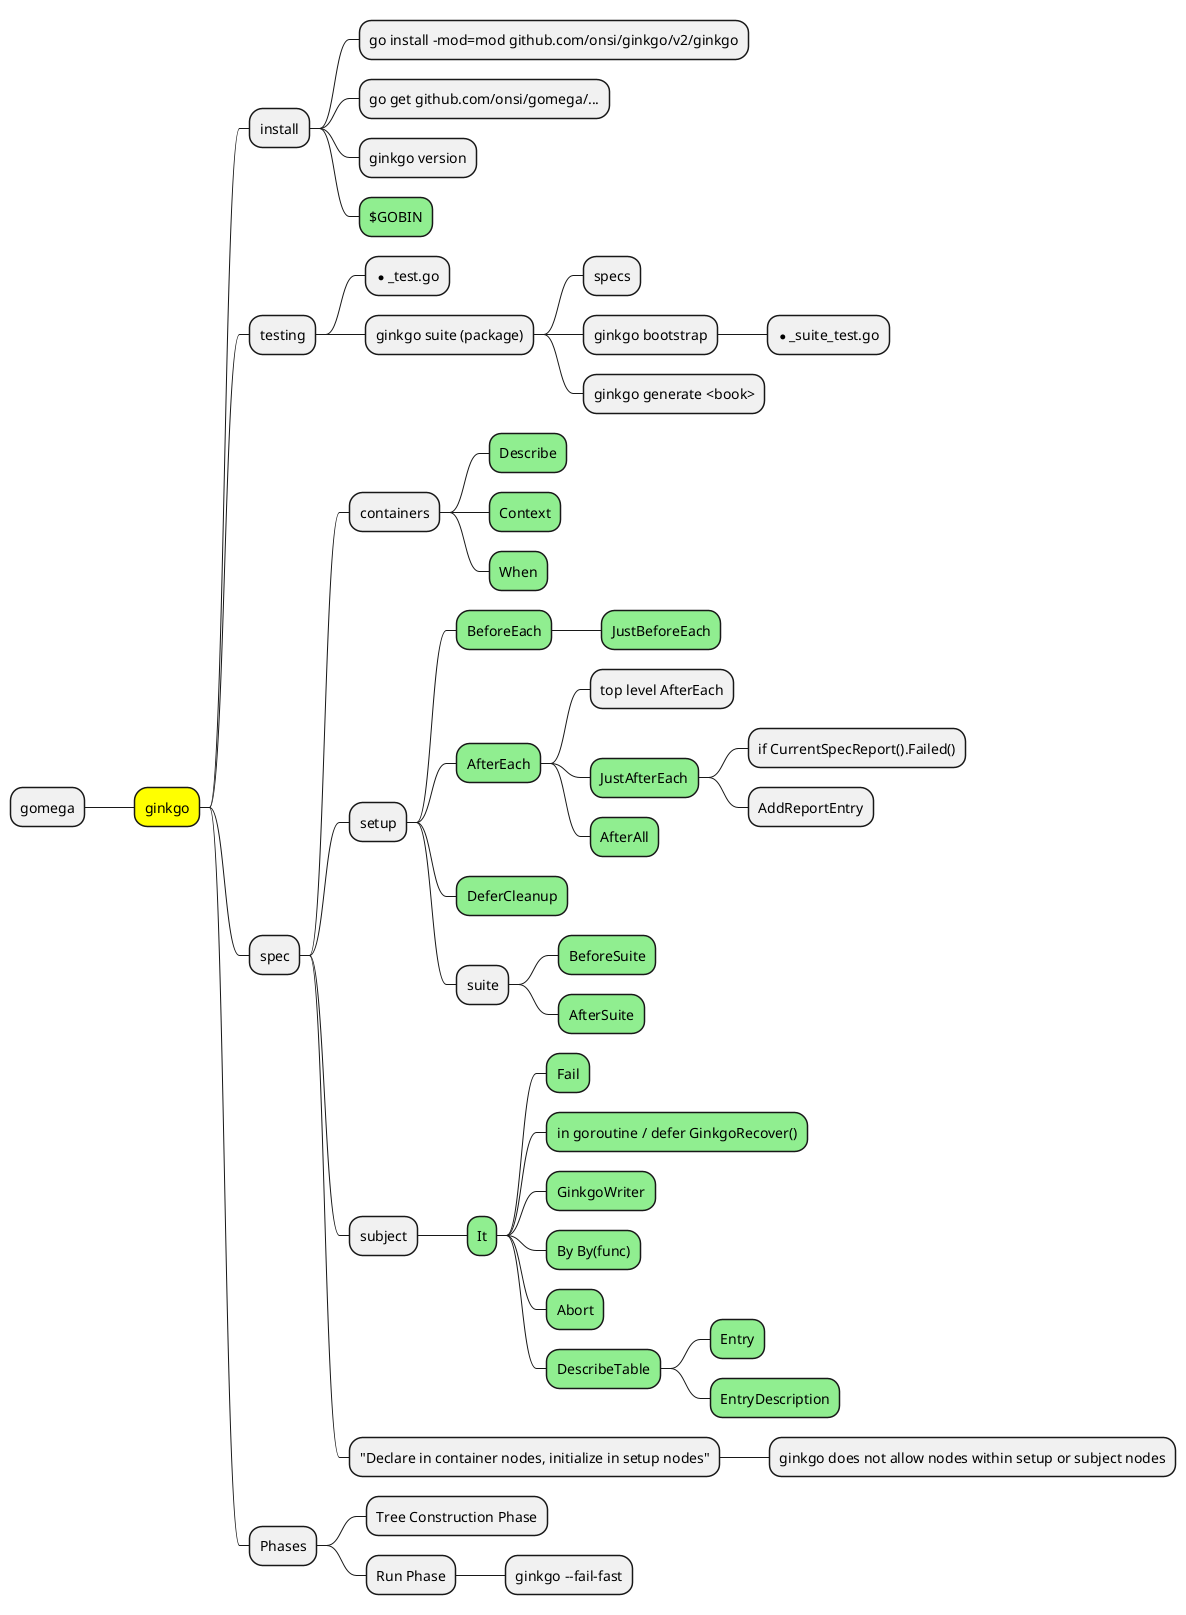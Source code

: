 @startmindmap
+[#Yellow] ginkgo
-- gomega
++ install
+++ go install -mod=mod github.com/onsi/ginkgo/v2/ginkgo
+++ go get github.com/onsi/gomega/...
+++ ginkgo version
+++[#LightGreen] $GOBIN
++ testing
+++ *_test.go
+++ ginkgo suite (package)
++++ specs
++++ ginkgo bootstrap
+++++ *_suite_test.go
++++ ginkgo generate <book>
++ spec
+++ containers
++++[#LightGreen] Describe
++++[#LightGreen] Context
++++[#LightGreen] When
+++ setup
++++[#LightGreen] BeforeEach
+++++[#LightGreen] JustBeforeEach
++++[#LightGreen] AfterEach
+++++ top level AfterEach
+++++[#LightGreen] JustAfterEach
++++++ if CurrentSpecReport().Failed()
++++++ AddReportEntry
+++++[#LightGreen] AfterAll
++++[#LightGreen] DeferCleanup
++++ suite
+++++[#LightGreen] BeforeSuite
+++++[#LightGreen] AfterSuite
+++ subject
++++[#LightGreen] It
+++++[#LightGreen] Fail
+++++[#LightGreen] in goroutine / defer GinkgoRecover()
+++++[#LightGreen] GinkgoWriter
+++++[#LightGreen] By By(func)
+++++[#LightGreen] Abort
+++++[#LightGreen] DescribeTable
++++++[#LightGreen] Entry
++++++[#LightGreen] EntryDescription
+++ "Declare in container nodes, initialize in setup nodes"
++++ ginkgo does not allow nodes within setup or subject nodes
++ Phases
+++ Tree Construction Phase
+++ Run Phase
++++ ginkgo --fail-fast
@endmindmap